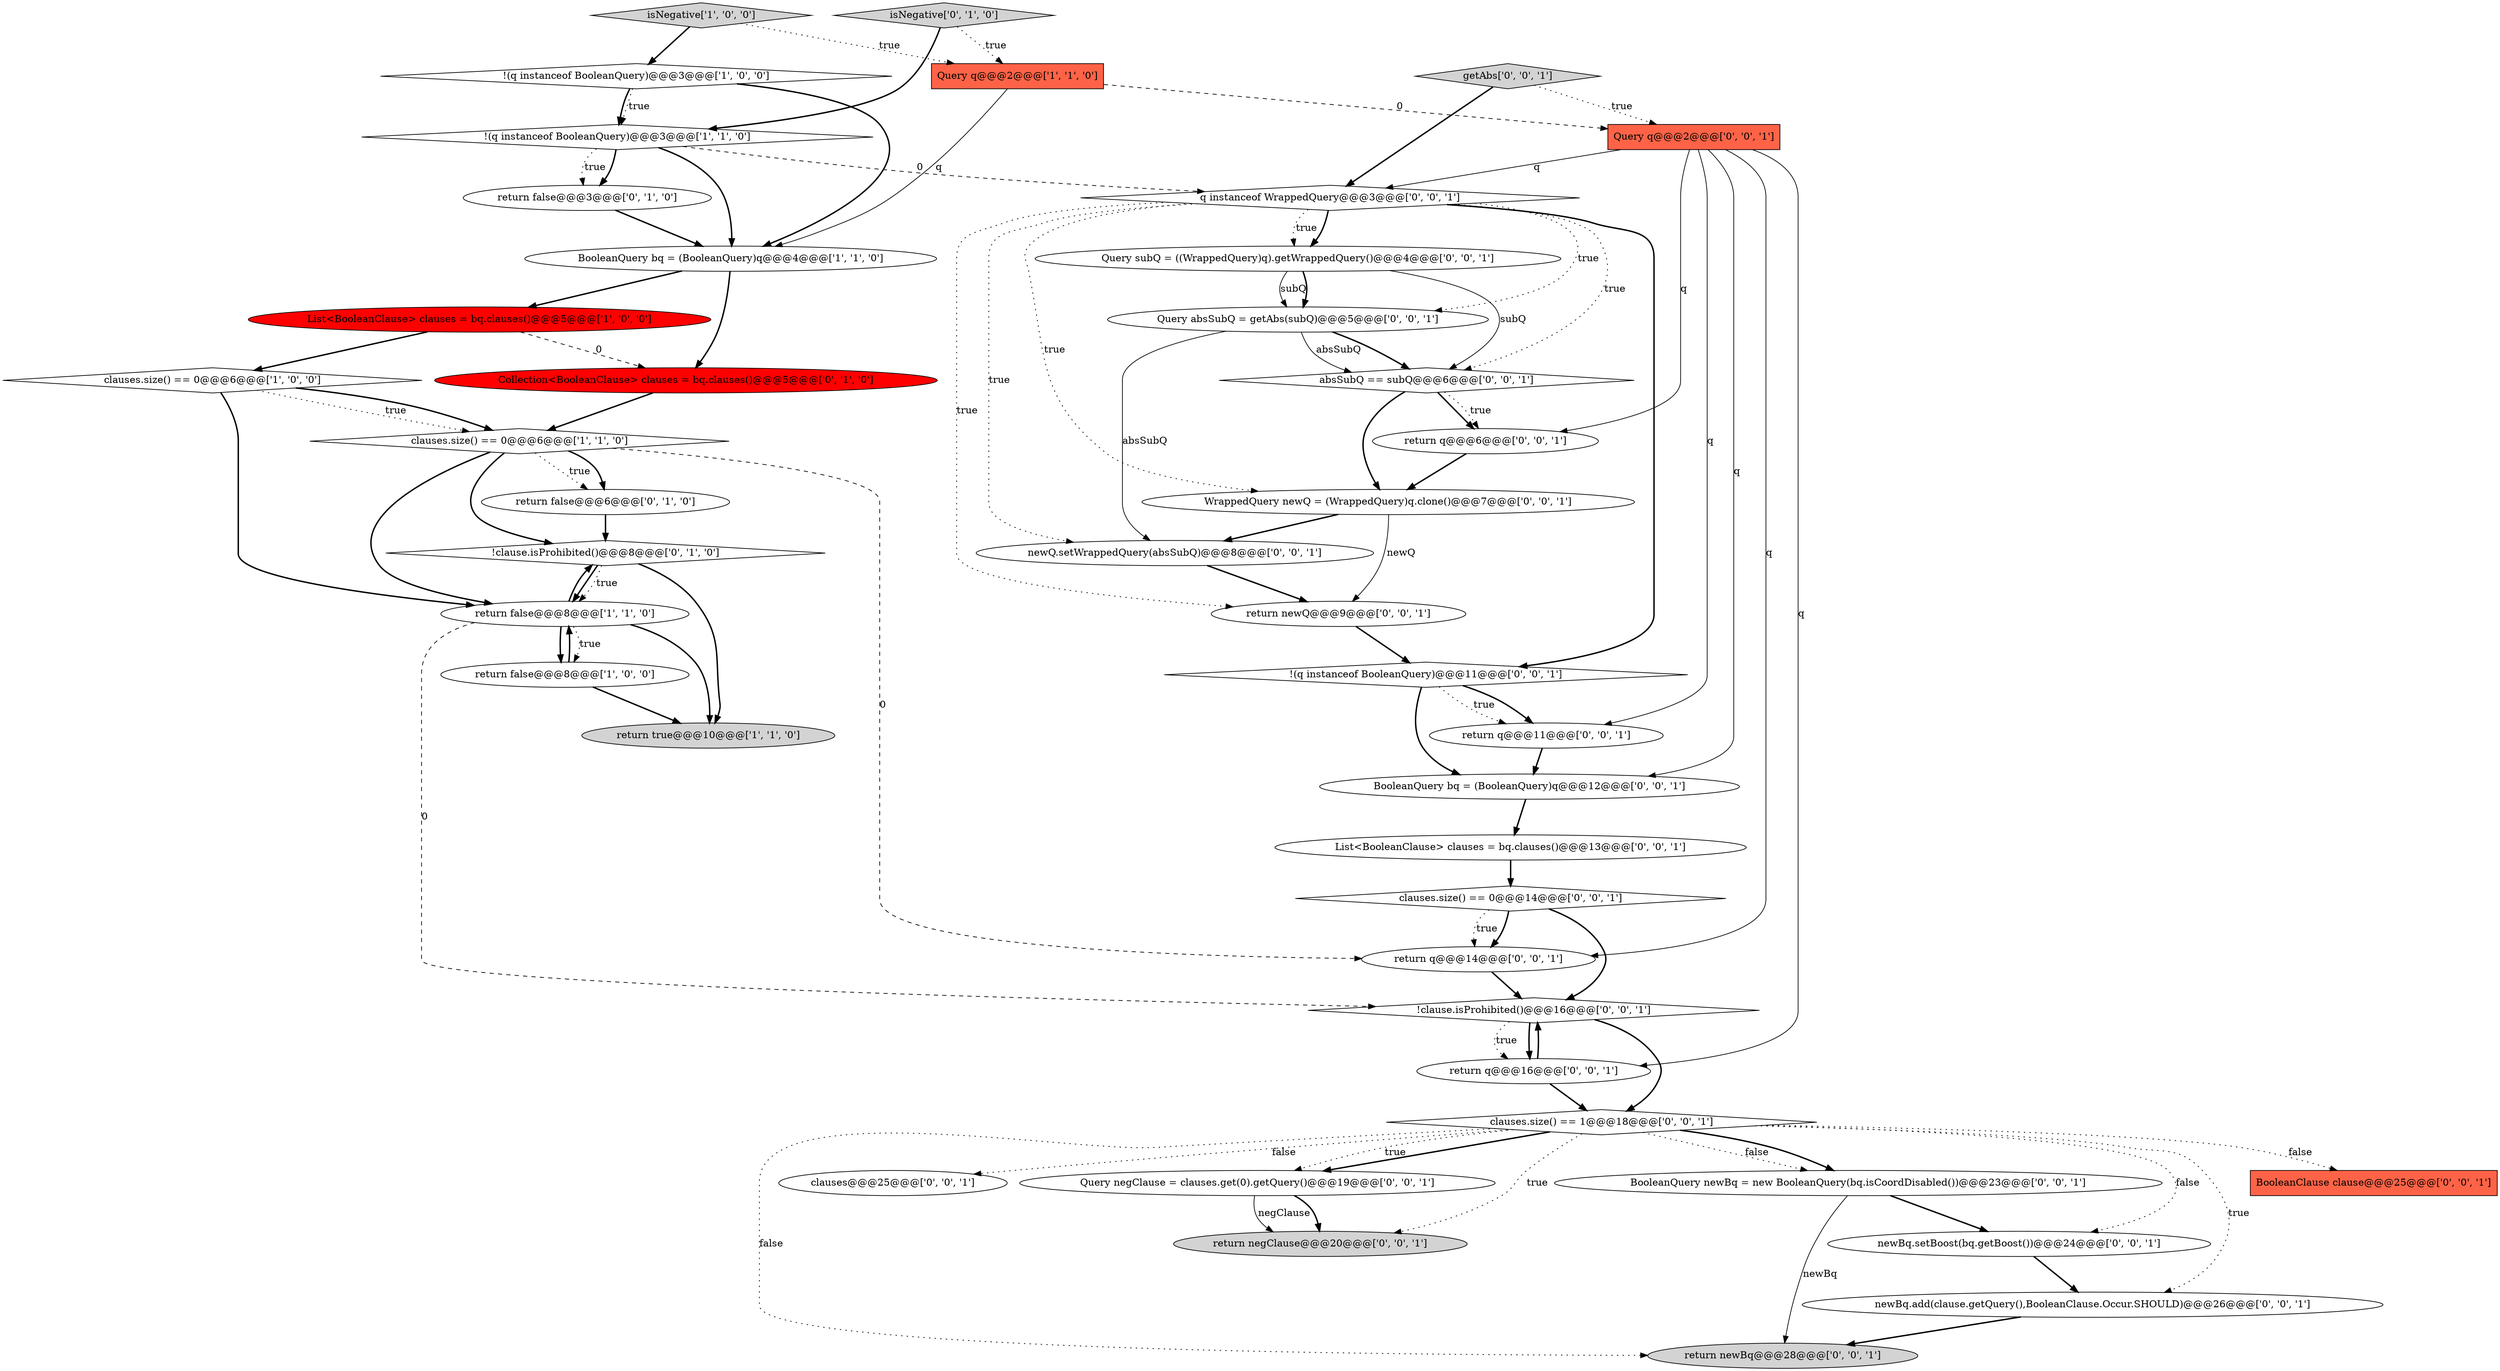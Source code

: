 digraph {
19 [style = filled, label = "BooleanQuery bq = (BooleanQuery)q@@@12@@@['0', '0', '1']", fillcolor = white, shape = ellipse image = "AAA0AAABBB3BBB"];
12 [style = filled, label = "return false@@@3@@@['0', '1', '0']", fillcolor = white, shape = ellipse image = "AAA0AAABBB2BBB"];
15 [style = filled, label = "!clause.isProhibited()@@@8@@@['0', '1', '0']", fillcolor = white, shape = diamond image = "AAA0AAABBB2BBB"];
6 [style = filled, label = "List<BooleanClause> clauses = bq.clauses()@@@5@@@['1', '0', '0']", fillcolor = red, shape = ellipse image = "AAA1AAABBB1BBB"];
17 [style = filled, label = "Query subQ = ((WrappedQuery)q).getWrappedQuery()@@@4@@@['0', '0', '1']", fillcolor = white, shape = ellipse image = "AAA0AAABBB3BBB"];
34 [style = filled, label = "newQ.setWrappedQuery(absSubQ)@@@8@@@['0', '0', '1']", fillcolor = white, shape = ellipse image = "AAA0AAABBB3BBB"];
4 [style = filled, label = "clauses.size() == 0@@@6@@@['1', '0', '0']", fillcolor = white, shape = diamond image = "AAA0AAABBB1BBB"];
16 [style = filled, label = "return q@@@16@@@['0', '0', '1']", fillcolor = white, shape = ellipse image = "AAA0AAABBB3BBB"];
36 [style = filled, label = "return q@@@14@@@['0', '0', '1']", fillcolor = white, shape = ellipse image = "AAA0AAABBB3BBB"];
40 [style = filled, label = "q instanceof WrappedQuery@@@3@@@['0', '0', '1']", fillcolor = white, shape = diamond image = "AAA0AAABBB3BBB"];
33 [style = filled, label = "clauses.size() == 0@@@14@@@['0', '0', '1']", fillcolor = white, shape = diamond image = "AAA0AAABBB3BBB"];
10 [style = filled, label = "!(q instanceof BooleanQuery)@@@3@@@['1', '1', '0']", fillcolor = white, shape = diamond image = "AAA0AAABBB1BBB"];
20 [style = filled, label = "BooleanQuery newBq = new BooleanQuery(bq.isCoordDisabled())@@@23@@@['0', '0', '1']", fillcolor = white, shape = ellipse image = "AAA0AAABBB3BBB"];
2 [style = filled, label = "return true@@@10@@@['1', '1', '0']", fillcolor = lightgray, shape = ellipse image = "AAA0AAABBB1BBB"];
35 [style = filled, label = "List<BooleanClause> clauses = bq.clauses()@@@13@@@['0', '0', '1']", fillcolor = white, shape = ellipse image = "AAA0AAABBB3BBB"];
3 [style = filled, label = "!(q instanceof BooleanQuery)@@@3@@@['1', '0', '0']", fillcolor = white, shape = diamond image = "AAA0AAABBB1BBB"];
5 [style = filled, label = "isNegative['1', '0', '0']", fillcolor = lightgray, shape = diamond image = "AAA0AAABBB1BBB"];
38 [style = filled, label = "!clause.isProhibited()@@@16@@@['0', '0', '1']", fillcolor = white, shape = diamond image = "AAA0AAABBB3BBB"];
24 [style = filled, label = "Query q@@@2@@@['0', '0', '1']", fillcolor = tomato, shape = box image = "AAA0AAABBB3BBB"];
25 [style = filled, label = "return newQ@@@9@@@['0', '0', '1']", fillcolor = white, shape = ellipse image = "AAA0AAABBB3BBB"];
11 [style = filled, label = "return false@@@6@@@['0', '1', '0']", fillcolor = white, shape = ellipse image = "AAA0AAABBB2BBB"];
37 [style = filled, label = "return q@@@6@@@['0', '0', '1']", fillcolor = white, shape = ellipse image = "AAA0AAABBB3BBB"];
0 [style = filled, label = "return false@@@8@@@['1', '0', '0']", fillcolor = white, shape = ellipse image = "AAA0AAABBB1BBB"];
23 [style = filled, label = "!(q instanceof BooleanQuery)@@@11@@@['0', '0', '1']", fillcolor = white, shape = diamond image = "AAA0AAABBB3BBB"];
13 [style = filled, label = "Collection<BooleanClause> clauses = bq.clauses()@@@5@@@['0', '1', '0']", fillcolor = red, shape = ellipse image = "AAA1AAABBB2BBB"];
21 [style = filled, label = "clauses@@@25@@@['0', '0', '1']", fillcolor = white, shape = ellipse image = "AAA0AAABBB3BBB"];
8 [style = filled, label = "clauses.size() == 0@@@6@@@['1', '1', '0']", fillcolor = white, shape = diamond image = "AAA0AAABBB1BBB"];
26 [style = filled, label = "newBq.setBoost(bq.getBoost())@@@24@@@['0', '0', '1']", fillcolor = white, shape = ellipse image = "AAA0AAABBB3BBB"];
14 [style = filled, label = "isNegative['0', '1', '0']", fillcolor = lightgray, shape = diamond image = "AAA0AAABBB2BBB"];
28 [style = filled, label = "Query negClause = clauses.get(0).getQuery()@@@19@@@['0', '0', '1']", fillcolor = white, shape = ellipse image = "AAA0AAABBB3BBB"];
29 [style = filled, label = "return newBq@@@28@@@['0', '0', '1']", fillcolor = lightgray, shape = ellipse image = "AAA0AAABBB3BBB"];
31 [style = filled, label = "absSubQ == subQ@@@6@@@['0', '0', '1']", fillcolor = white, shape = diamond image = "AAA0AAABBB3BBB"];
1 [style = filled, label = "return false@@@8@@@['1', '1', '0']", fillcolor = white, shape = ellipse image = "AAA0AAABBB1BBB"];
22 [style = filled, label = "return negClause@@@20@@@['0', '0', '1']", fillcolor = lightgray, shape = ellipse image = "AAA0AAABBB3BBB"];
30 [style = filled, label = "WrappedQuery newQ = (WrappedQuery)q.clone()@@@7@@@['0', '0', '1']", fillcolor = white, shape = ellipse image = "AAA0AAABBB3BBB"];
42 [style = filled, label = "getAbs['0', '0', '1']", fillcolor = lightgray, shape = diamond image = "AAA0AAABBB3BBB"];
32 [style = filled, label = "return q@@@11@@@['0', '0', '1']", fillcolor = white, shape = ellipse image = "AAA0AAABBB3BBB"];
39 [style = filled, label = "newBq.add(clause.getQuery(),BooleanClause.Occur.SHOULD)@@@26@@@['0', '0', '1']", fillcolor = white, shape = ellipse image = "AAA0AAABBB3BBB"];
41 [style = filled, label = "clauses.size() == 1@@@18@@@['0', '0', '1']", fillcolor = white, shape = diamond image = "AAA0AAABBB3BBB"];
27 [style = filled, label = "BooleanClause clause@@@25@@@['0', '0', '1']", fillcolor = tomato, shape = box image = "AAA0AAABBB3BBB"];
7 [style = filled, label = "BooleanQuery bq = (BooleanQuery)q@@@4@@@['1', '1', '0']", fillcolor = white, shape = ellipse image = "AAA0AAABBB1BBB"];
18 [style = filled, label = "Query absSubQ = getAbs(subQ)@@@5@@@['0', '0', '1']", fillcolor = white, shape = ellipse image = "AAA0AAABBB3BBB"];
9 [style = filled, label = "Query q@@@2@@@['1', '1', '0']", fillcolor = tomato, shape = box image = "AAA0AAABBB1BBB"];
5->3 [style = bold, label=""];
31->37 [style = bold, label=""];
40->18 [style = dotted, label="true"];
18->34 [style = solid, label="absSubQ"];
20->26 [style = bold, label=""];
41->20 [style = dotted, label="false"];
24->37 [style = solid, label="q"];
40->31 [style = dotted, label="true"];
38->41 [style = bold, label=""];
41->20 [style = bold, label=""];
12->7 [style = bold, label=""];
40->23 [style = bold, label=""];
41->28 [style = bold, label=""];
16->41 [style = bold, label=""];
8->1 [style = bold, label=""];
38->16 [style = dotted, label="true"];
6->13 [style = dashed, label="0"];
10->12 [style = bold, label=""];
24->16 [style = solid, label="q"];
31->30 [style = bold, label=""];
5->9 [style = dotted, label="true"];
4->8 [style = bold, label=""];
1->38 [style = dashed, label="0"];
1->0 [style = dotted, label="true"];
8->11 [style = bold, label=""];
17->18 [style = solid, label="subQ"];
39->29 [style = bold, label=""];
18->31 [style = bold, label=""];
41->28 [style = dotted, label="true"];
24->19 [style = solid, label="q"];
17->31 [style = solid, label="subQ"];
14->10 [style = bold, label=""];
40->30 [style = dotted, label="true"];
30->34 [style = bold, label=""];
1->0 [style = bold, label=""];
9->7 [style = solid, label="q"];
10->7 [style = bold, label=""];
42->40 [style = bold, label=""];
42->24 [style = dotted, label="true"];
41->21 [style = dotted, label="false"];
3->10 [style = bold, label=""];
6->4 [style = bold, label=""];
3->7 [style = bold, label=""];
33->36 [style = bold, label=""];
7->6 [style = bold, label=""];
40->17 [style = bold, label=""];
41->29 [style = dotted, label="false"];
40->17 [style = dotted, label="true"];
40->34 [style = dotted, label="true"];
24->36 [style = solid, label="q"];
8->15 [style = bold, label=""];
37->30 [style = bold, label=""];
3->10 [style = dotted, label="true"];
38->16 [style = bold, label=""];
23->32 [style = bold, label=""];
32->19 [style = bold, label=""];
8->36 [style = dashed, label="0"];
23->32 [style = dotted, label="true"];
10->40 [style = dashed, label="0"];
0->1 [style = bold, label=""];
23->19 [style = bold, label=""];
19->35 [style = bold, label=""];
8->11 [style = dotted, label="true"];
4->1 [style = bold, label=""];
1->2 [style = bold, label=""];
41->27 [style = dotted, label="false"];
40->25 [style = dotted, label="true"];
28->22 [style = solid, label="negClause"];
24->32 [style = solid, label="q"];
28->22 [style = bold, label=""];
15->1 [style = bold, label=""];
7->13 [style = bold, label=""];
15->2 [style = bold, label=""];
10->12 [style = dotted, label="true"];
41->22 [style = dotted, label="true"];
34->25 [style = bold, label=""];
31->37 [style = dotted, label="true"];
9->24 [style = dashed, label="0"];
25->23 [style = bold, label=""];
1->15 [style = bold, label=""];
0->2 [style = bold, label=""];
35->33 [style = bold, label=""];
4->8 [style = dotted, label="true"];
41->39 [style = dotted, label="true"];
26->39 [style = bold, label=""];
18->31 [style = solid, label="absSubQ"];
41->26 [style = dotted, label="false"];
11->15 [style = bold, label=""];
33->36 [style = dotted, label="true"];
20->29 [style = solid, label="newBq"];
30->25 [style = solid, label="newQ"];
15->1 [style = dotted, label="true"];
33->38 [style = bold, label=""];
14->9 [style = dotted, label="true"];
36->38 [style = bold, label=""];
13->8 [style = bold, label=""];
17->18 [style = bold, label=""];
16->38 [style = bold, label=""];
24->40 [style = solid, label="q"];
}
